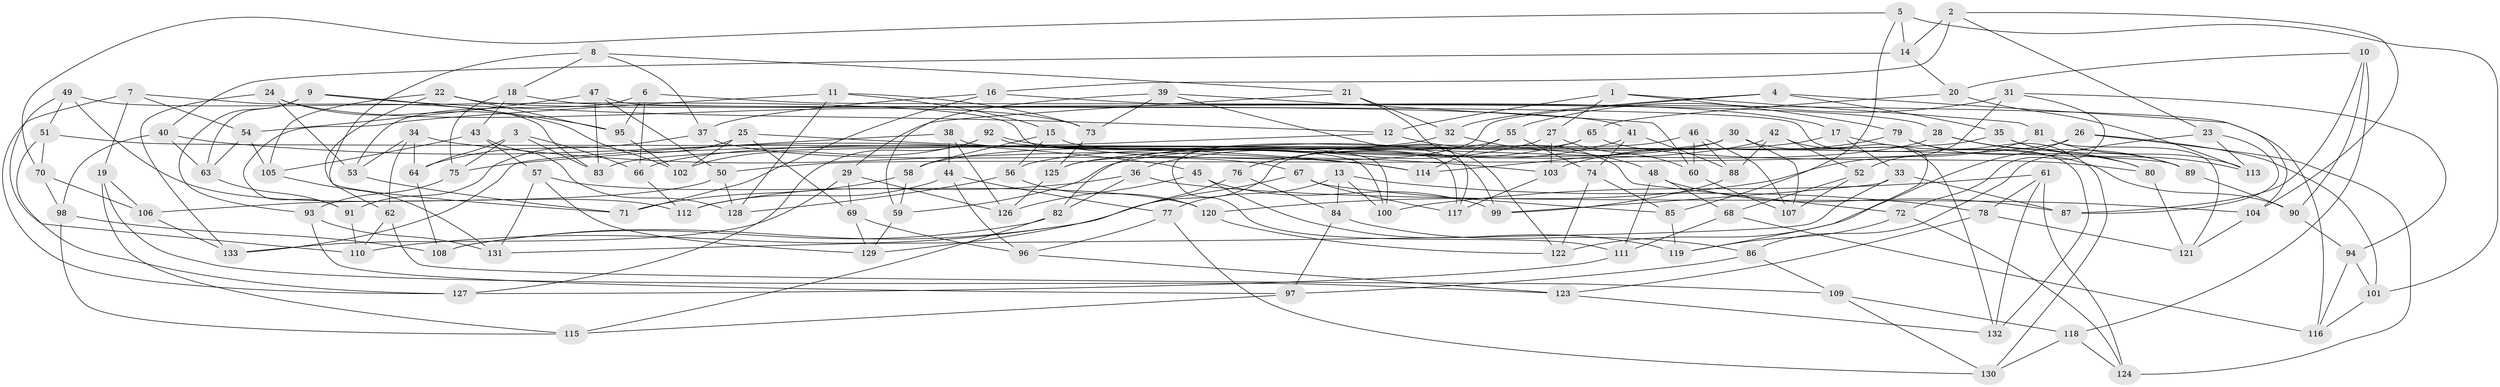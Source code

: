 // coarse degree distribution, {4: 0.725, 10: 0.0625, 7: 0.0125, 8: 0.0375, 11: 0.0375, 5: 0.0125, 3: 0.075, 12: 0.025, 9: 0.0125}
// Generated by graph-tools (version 1.1) at 2025/54/03/04/25 22:54:03]
// undirected, 133 vertices, 266 edges
graph export_dot {
  node [color=gray90,style=filled];
  1;
  2;
  3;
  4;
  5;
  6;
  7;
  8;
  9;
  10;
  11;
  12;
  13;
  14;
  15;
  16;
  17;
  18;
  19;
  20;
  21;
  22;
  23;
  24;
  25;
  26;
  27;
  28;
  29;
  30;
  31;
  32;
  33;
  34;
  35;
  36;
  37;
  38;
  39;
  40;
  41;
  42;
  43;
  44;
  45;
  46;
  47;
  48;
  49;
  50;
  51;
  52;
  53;
  54;
  55;
  56;
  57;
  58;
  59;
  60;
  61;
  62;
  63;
  64;
  65;
  66;
  67;
  68;
  69;
  70;
  71;
  72;
  73;
  74;
  75;
  76;
  77;
  78;
  79;
  80;
  81;
  82;
  83;
  84;
  85;
  86;
  87;
  88;
  89;
  90;
  91;
  92;
  93;
  94;
  95;
  96;
  97;
  98;
  99;
  100;
  101;
  102;
  103;
  104;
  105;
  106;
  107;
  108;
  109;
  110;
  111;
  112;
  113;
  114;
  115;
  116;
  117;
  118;
  119;
  120;
  121;
  122;
  123;
  124;
  125;
  126;
  127;
  128;
  129;
  130;
  131;
  132;
  133;
  1 -- 27;
  1 -- 12;
  1 -- 81;
  1 -- 79;
  2 -- 23;
  2 -- 16;
  2 -- 14;
  2 -- 104;
  3 -- 83;
  3 -- 75;
  3 -- 66;
  3 -- 64;
  4 -- 104;
  4 -- 125;
  4 -- 35;
  4 -- 32;
  5 -- 85;
  5 -- 101;
  5 -- 70;
  5 -- 14;
  6 -- 116;
  6 -- 66;
  6 -- 95;
  6 -- 53;
  7 -- 19;
  7 -- 54;
  7 -- 127;
  7 -- 83;
  8 -- 62;
  8 -- 21;
  8 -- 18;
  8 -- 37;
  9 -- 12;
  9 -- 63;
  9 -- 95;
  9 -- 93;
  10 -- 20;
  10 -- 90;
  10 -- 87;
  10 -- 118;
  11 -- 73;
  11 -- 15;
  11 -- 91;
  11 -- 128;
  12 -- 72;
  12 -- 75;
  13 -- 100;
  13 -- 78;
  13 -- 77;
  13 -- 84;
  14 -- 40;
  14 -- 20;
  15 -- 58;
  15 -- 56;
  15 -- 99;
  16 -- 17;
  16 -- 71;
  16 -- 37;
  17 -- 125;
  17 -- 90;
  17 -- 33;
  18 -- 43;
  18 -- 75;
  18 -- 41;
  19 -- 106;
  19 -- 115;
  19 -- 123;
  20 -- 65;
  20 -- 113;
  21 -- 29;
  21 -- 32;
  21 -- 122;
  22 -- 95;
  22 -- 105;
  22 -- 71;
  22 -- 28;
  23 -- 87;
  23 -- 86;
  23 -- 113;
  24 -- 133;
  24 -- 53;
  24 -- 102;
  24 -- 73;
  25 -- 91;
  25 -- 69;
  25 -- 102;
  25 -- 114;
  26 -- 124;
  26 -- 122;
  26 -- 50;
  26 -- 101;
  27 -- 103;
  27 -- 36;
  27 -- 60;
  28 -- 89;
  28 -- 80;
  28 -- 59;
  29 -- 133;
  29 -- 69;
  29 -- 126;
  30 -- 107;
  30 -- 114;
  30 -- 56;
  30 -- 119;
  31 -- 55;
  31 -- 52;
  31 -- 72;
  31 -- 94;
  32 -- 48;
  32 -- 66;
  33 -- 131;
  33 -- 99;
  33 -- 87;
  34 -- 53;
  34 -- 114;
  34 -- 64;
  34 -- 62;
  35 -- 113;
  35 -- 89;
  35 -- 83;
  36 -- 112;
  36 -- 82;
  36 -- 104;
  37 -- 67;
  37 -- 64;
  38 -- 100;
  38 -- 44;
  38 -- 126;
  38 -- 133;
  39 -- 59;
  39 -- 117;
  39 -- 73;
  39 -- 60;
  40 -- 63;
  40 -- 45;
  40 -- 98;
  41 -- 74;
  41 -- 88;
  41 -- 76;
  42 -- 132;
  42 -- 52;
  42 -- 58;
  42 -- 88;
  43 -- 57;
  43 -- 105;
  43 -- 128;
  44 -- 96;
  44 -- 77;
  44 -- 112;
  45 -- 99;
  45 -- 126;
  45 -- 119;
  46 -- 88;
  46 -- 108;
  46 -- 60;
  46 -- 107;
  47 -- 132;
  47 -- 50;
  47 -- 83;
  47 -- 54;
  48 -- 111;
  48 -- 68;
  48 -- 87;
  49 -- 112;
  49 -- 117;
  49 -- 51;
  49 -- 110;
  50 -- 106;
  50 -- 128;
  51 -- 127;
  51 -- 70;
  51 -- 89;
  52 -- 68;
  52 -- 107;
  53 -- 71;
  54 -- 63;
  54 -- 105;
  55 -- 82;
  55 -- 114;
  55 -- 74;
  56 -- 128;
  56 -- 120;
  57 -- 129;
  57 -- 131;
  57 -- 120;
  58 -- 59;
  58 -- 71;
  59 -- 129;
  60 -- 107;
  61 -- 132;
  61 -- 124;
  61 -- 100;
  61 -- 78;
  62 -- 109;
  62 -- 110;
  63 -- 91;
  64 -- 108;
  65 -- 111;
  65 -- 76;
  65 -- 80;
  66 -- 112;
  67 -- 85;
  67 -- 117;
  67 -- 110;
  68 -- 111;
  68 -- 116;
  69 -- 129;
  69 -- 96;
  70 -- 98;
  70 -- 106;
  72 -- 119;
  72 -- 124;
  73 -- 125;
  74 -- 122;
  74 -- 85;
  75 -- 93;
  76 -- 129;
  76 -- 84;
  77 -- 130;
  77 -- 96;
  78 -- 123;
  78 -- 121;
  79 -- 130;
  79 -- 80;
  79 -- 103;
  80 -- 121;
  81 -- 113;
  81 -- 120;
  81 -- 121;
  82 -- 115;
  82 -- 108;
  84 -- 97;
  84 -- 86;
  85 -- 119;
  86 -- 97;
  86 -- 109;
  88 -- 99;
  89 -- 90;
  90 -- 94;
  91 -- 110;
  92 -- 102;
  92 -- 100;
  92 -- 127;
  92 -- 103;
  93 -- 131;
  93 -- 97;
  94 -- 116;
  94 -- 101;
  95 -- 102;
  96 -- 123;
  97 -- 115;
  98 -- 108;
  98 -- 115;
  101 -- 116;
  103 -- 117;
  104 -- 121;
  105 -- 131;
  106 -- 133;
  109 -- 130;
  109 -- 118;
  111 -- 127;
  118 -- 130;
  118 -- 124;
  120 -- 122;
  123 -- 132;
  125 -- 126;
}
